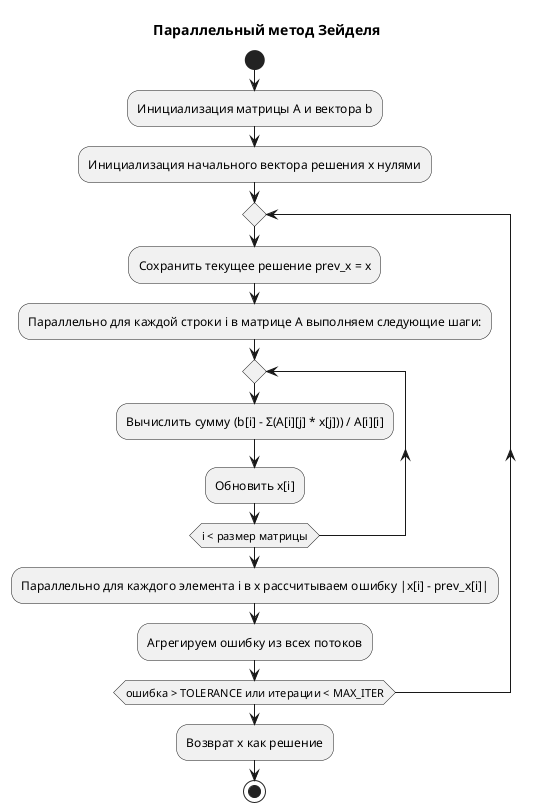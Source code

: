 @startuml Параллельный метод Зейделя
start
title Параллельный метод Зейделя

:Инициализация матрицы A и вектора b;
:Инициализация начального вектора решения x нулями;

repeat
    :Сохранить текущее решение prev_x = x;
    :Параллельно для каждой строки i в матрице A выполняем следующие шаги:;
    repeat
        :Вычислить сумму (b[i] - Σ(A[i][j] * x[j])) / A[i][i];
        :Обновить x[i];
    repeat while (i < размер матрицы)

    :Параллельно для каждого элемента i в x рассчитываем ошибку |x[i] - prev_x[i]|;
    :Агрегируем ошибку из всех потоков;
repeat while (ошибка > TOLERANCE или итерации < MAX_ITER)

:Возврат x как решение;
stop
@enduml
